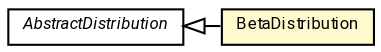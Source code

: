 #!/usr/local/bin/dot
#
# Class diagram 
# Generated by UMLGraph version R5_7_2-60-g0e99a6 (http://www.spinellis.gr/umlgraph/)
#

digraph G {
	graph [fontnames="svg"]
	edge [fontname="Roboto",fontsize=7,labelfontname="Roboto",labelfontsize=7,color="black"];
	node [fontname="Roboto",fontcolor="black",fontsize=8,shape=plaintext,margin=0,width=0,height=0];
	nodesep=0.15;
	ranksep=0.25;
	rankdir=LR;
	// de.lmu.ifi.dbs.elki.math.statistics.distribution.BetaDistribution
	c1871499 [label=<<table title="de.lmu.ifi.dbs.elki.math.statistics.distribution.BetaDistribution" border="0" cellborder="1" cellspacing="0" cellpadding="2" bgcolor="lemonChiffon" href="BetaDistribution.html" target="_parent">
		<tr><td><table border="0" cellspacing="0" cellpadding="1">
		<tr><td align="center" balign="center"> <font face="Roboto">BetaDistribution</font> </td></tr>
		</table></td></tr>
		</table>>, URL="BetaDistribution.html"];
	// de.lmu.ifi.dbs.elki.math.statistics.distribution.AbstractDistribution
	c1871541 [label=<<table title="de.lmu.ifi.dbs.elki.math.statistics.distribution.AbstractDistribution" border="0" cellborder="1" cellspacing="0" cellpadding="2" href="AbstractDistribution.html" target="_parent">
		<tr><td><table border="0" cellspacing="0" cellpadding="1">
		<tr><td align="center" balign="center"> <font face="Roboto"><i>AbstractDistribution</i></font> </td></tr>
		</table></td></tr>
		</table>>, URL="AbstractDistribution.html"];
	// de.lmu.ifi.dbs.elki.math.statistics.distribution.BetaDistribution extends de.lmu.ifi.dbs.elki.math.statistics.distribution.AbstractDistribution
	c1871541 -> c1871499 [arrowtail=empty,dir=back,weight=10];
}


